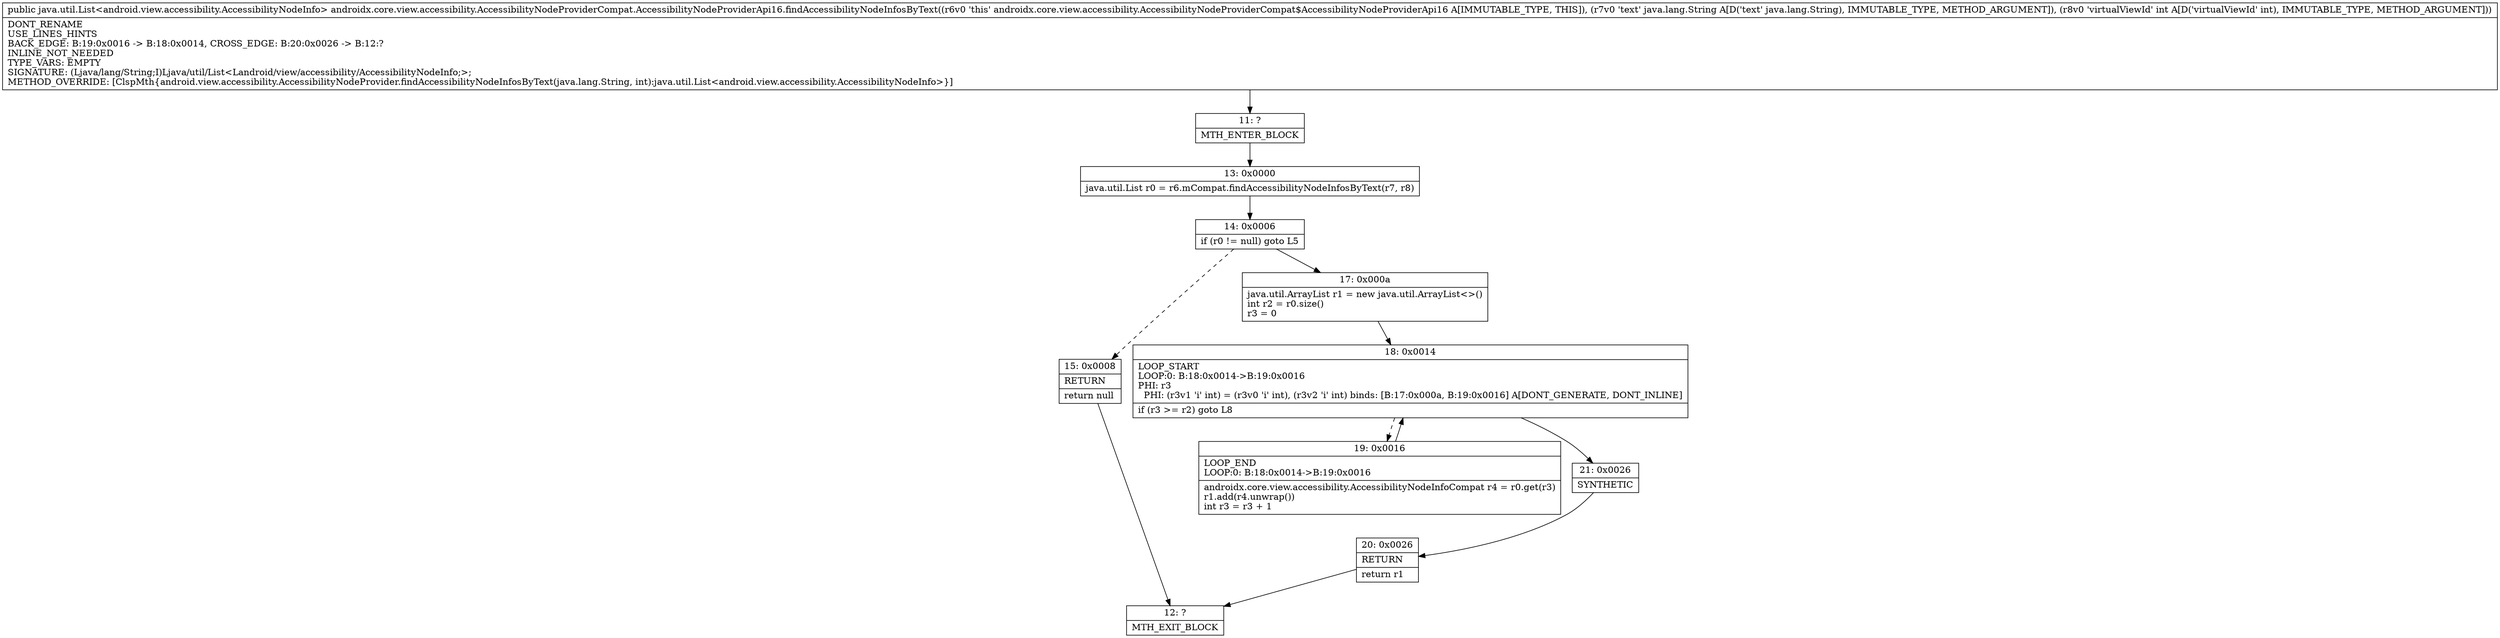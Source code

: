digraph "CFG forandroidx.core.view.accessibility.AccessibilityNodeProviderCompat.AccessibilityNodeProviderApi16.findAccessibilityNodeInfosByText(Ljava\/lang\/String;I)Ljava\/util\/List;" {
Node_11 [shape=record,label="{11\:\ ?|MTH_ENTER_BLOCK\l}"];
Node_13 [shape=record,label="{13\:\ 0x0000|java.util.List r0 = r6.mCompat.findAccessibilityNodeInfosByText(r7, r8)\l}"];
Node_14 [shape=record,label="{14\:\ 0x0006|if (r0 != null) goto L5\l}"];
Node_15 [shape=record,label="{15\:\ 0x0008|RETURN\l|return null\l}"];
Node_12 [shape=record,label="{12\:\ ?|MTH_EXIT_BLOCK\l}"];
Node_17 [shape=record,label="{17\:\ 0x000a|java.util.ArrayList r1 = new java.util.ArrayList\<\>()\lint r2 = r0.size()\lr3 = 0\l}"];
Node_18 [shape=record,label="{18\:\ 0x0014|LOOP_START\lLOOP:0: B:18:0x0014\-\>B:19:0x0016\lPHI: r3 \l  PHI: (r3v1 'i' int) = (r3v0 'i' int), (r3v2 'i' int) binds: [B:17:0x000a, B:19:0x0016] A[DONT_GENERATE, DONT_INLINE]\l|if (r3 \>= r2) goto L8\l}"];
Node_19 [shape=record,label="{19\:\ 0x0016|LOOP_END\lLOOP:0: B:18:0x0014\-\>B:19:0x0016\l|androidx.core.view.accessibility.AccessibilityNodeInfoCompat r4 = r0.get(r3)\lr1.add(r4.unwrap())\lint r3 = r3 + 1\l}"];
Node_21 [shape=record,label="{21\:\ 0x0026|SYNTHETIC\l}"];
Node_20 [shape=record,label="{20\:\ 0x0026|RETURN\l|return r1\l}"];
MethodNode[shape=record,label="{public java.util.List\<android.view.accessibility.AccessibilityNodeInfo\> androidx.core.view.accessibility.AccessibilityNodeProviderCompat.AccessibilityNodeProviderApi16.findAccessibilityNodeInfosByText((r6v0 'this' androidx.core.view.accessibility.AccessibilityNodeProviderCompat$AccessibilityNodeProviderApi16 A[IMMUTABLE_TYPE, THIS]), (r7v0 'text' java.lang.String A[D('text' java.lang.String), IMMUTABLE_TYPE, METHOD_ARGUMENT]), (r8v0 'virtualViewId' int A[D('virtualViewId' int), IMMUTABLE_TYPE, METHOD_ARGUMENT]))  | DONT_RENAME\lUSE_LINES_HINTS\lBACK_EDGE: B:19:0x0016 \-\> B:18:0x0014, CROSS_EDGE: B:20:0x0026 \-\> B:12:?\lINLINE_NOT_NEEDED\lTYPE_VARS: EMPTY\lSIGNATURE: (Ljava\/lang\/String;I)Ljava\/util\/List\<Landroid\/view\/accessibility\/AccessibilityNodeInfo;\>;\lMETHOD_OVERRIDE: [ClspMth\{android.view.accessibility.AccessibilityNodeProvider.findAccessibilityNodeInfosByText(java.lang.String, int):java.util.List\<android.view.accessibility.AccessibilityNodeInfo\>\}]\l}"];
MethodNode -> Node_11;Node_11 -> Node_13;
Node_13 -> Node_14;
Node_14 -> Node_15[style=dashed];
Node_14 -> Node_17;
Node_15 -> Node_12;
Node_17 -> Node_18;
Node_18 -> Node_19[style=dashed];
Node_18 -> Node_21;
Node_19 -> Node_18;
Node_21 -> Node_20;
Node_20 -> Node_12;
}


